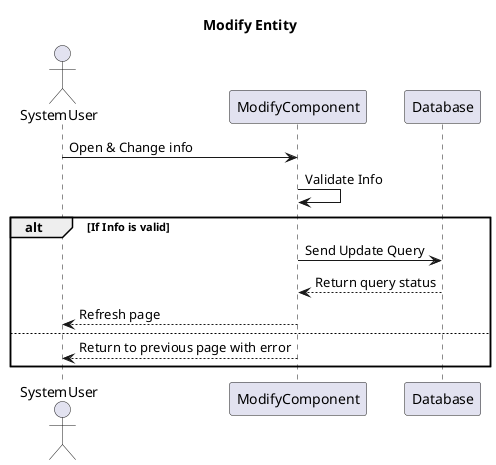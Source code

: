 @startuml Modify
title "Modify Entity"
actor SystemUser
participant ModifyComponent
participant Database

SystemUser -> ModifyComponent: Open & Change info
ModifyComponent -> ModifyComponent: Validate Info
alt If Info is valid
	ModifyComponent -> Database: Send Update Query
	ModifyComponent <-- Database: Return query status
	SystemUser <-- ModifyComponent: Refresh page
else
	SystemUser <-- ModifyComponent: Return to previous page with error
end
@enduml